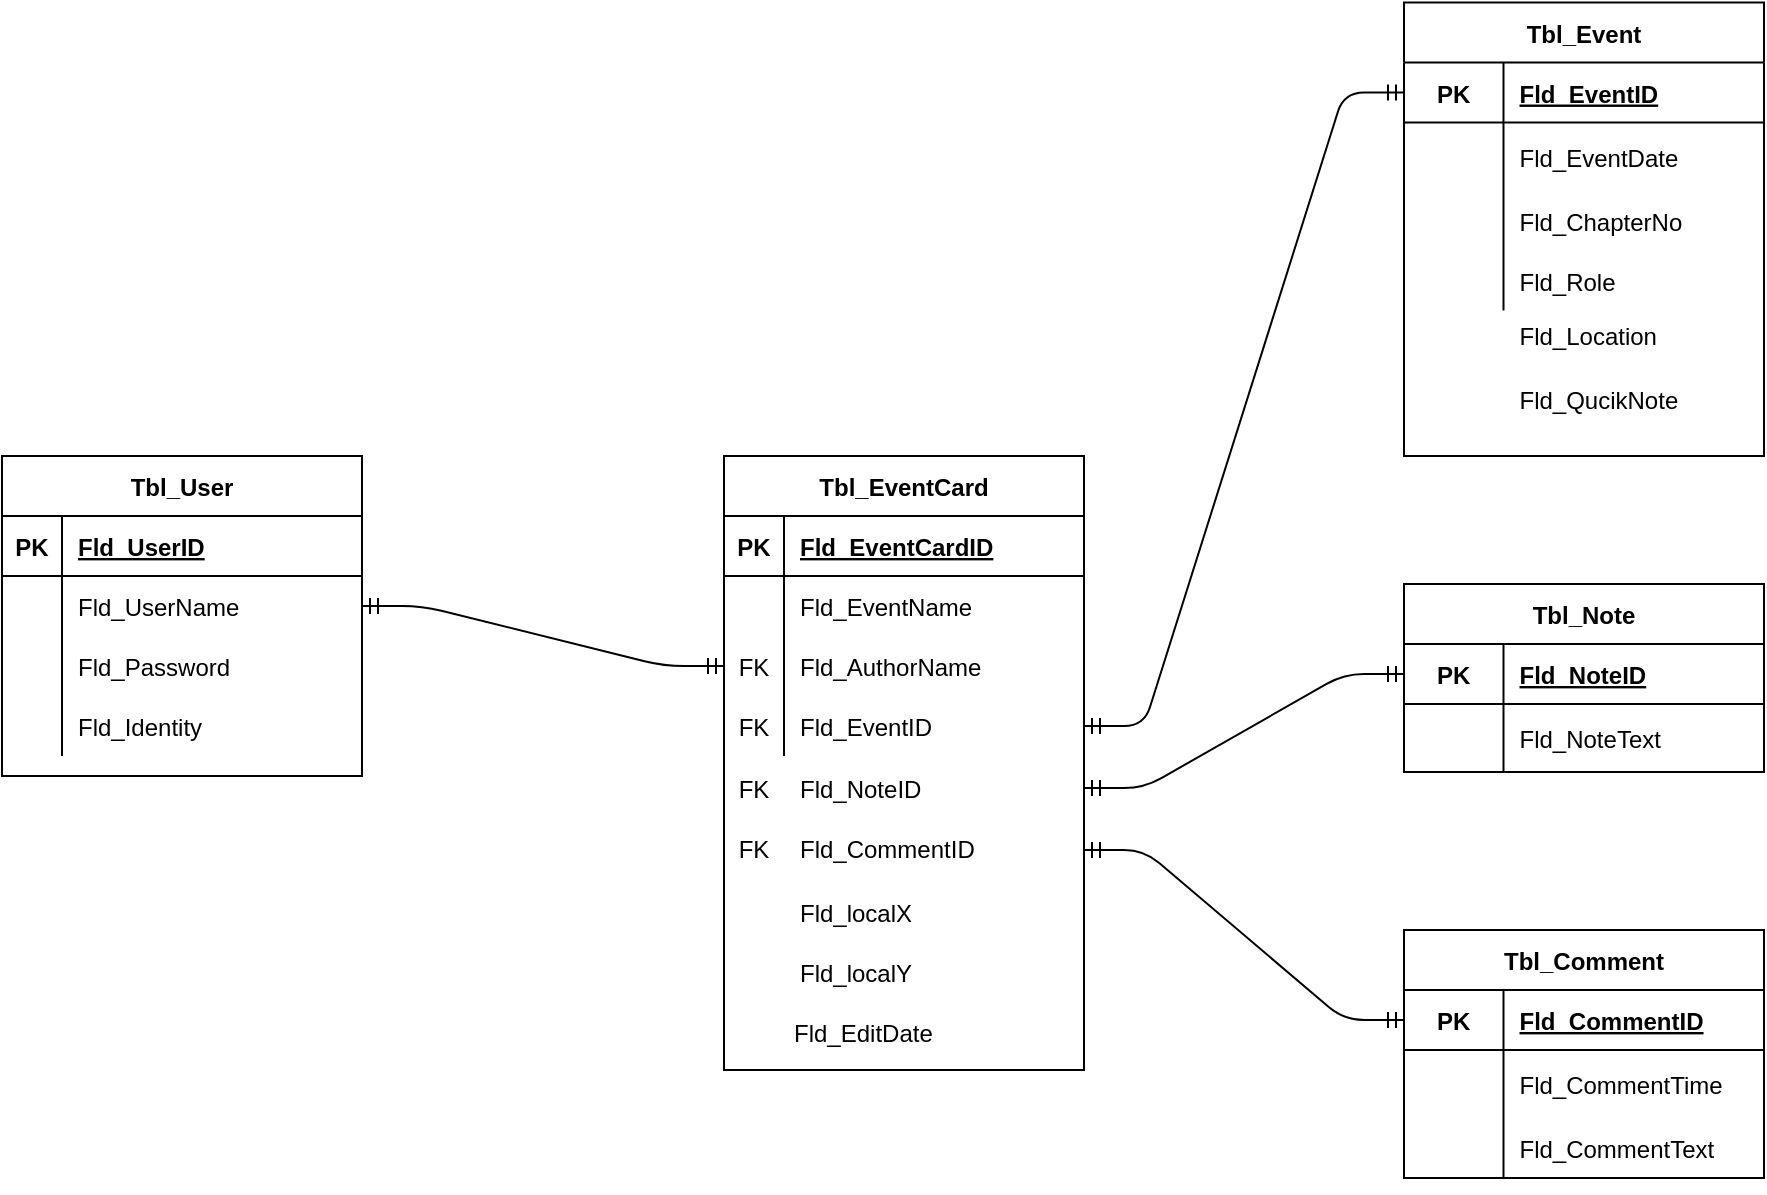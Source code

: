 <mxfile version="14.6.13" type="device"><diagram id="eRUM6BVc9wqLZ-apAKWG" name="Page-1"><mxGraphModel dx="1506" dy="852" grid="0" gridSize="10" guides="1" tooltips="1" connect="1" arrows="1" fold="1" page="0" pageScale="1" pageWidth="850" pageHeight="1100" math="0" shadow="0"><root><mxCell id="0"/><mxCell id="1" parent="0"/><mxCell id="2" value="Tbl_User" style="shape=table;startSize=30;container=1;collapsible=1;childLayout=tableLayout;fixedRows=1;rowLines=0;fontStyle=1;align=center;resizeLast=1;" parent="1" vertex="1"><mxGeometry x="-160" y="331" width="180" height="160" as="geometry"/></mxCell><mxCell id="3" value="" style="shape=partialRectangle;collapsible=0;dropTarget=0;pointerEvents=0;fillColor=none;top=0;left=0;bottom=1;right=0;points=[[0,0.5],[1,0.5]];portConstraint=eastwest;" parent="2" vertex="1"><mxGeometry y="30" width="180" height="30" as="geometry"/></mxCell><mxCell id="4" value="PK" style="shape=partialRectangle;connectable=0;fillColor=none;top=0;left=0;bottom=0;right=0;fontStyle=1;overflow=hidden;" parent="3" vertex="1"><mxGeometry width="30" height="30" as="geometry"/></mxCell><mxCell id="5" value="Fld_UserID" style="shape=partialRectangle;connectable=0;fillColor=none;top=0;left=0;bottom=0;right=0;align=left;spacingLeft=6;fontStyle=5;overflow=hidden;" parent="3" vertex="1"><mxGeometry x="30" width="150" height="30" as="geometry"/></mxCell><mxCell id="6" value="" style="shape=partialRectangle;collapsible=0;dropTarget=0;pointerEvents=0;fillColor=none;top=0;left=0;bottom=0;right=0;points=[[0,0.5],[1,0.5]];portConstraint=eastwest;" parent="2" vertex="1"><mxGeometry y="60" width="180" height="30" as="geometry"/></mxCell><mxCell id="7" value="" style="shape=partialRectangle;connectable=0;fillColor=none;top=0;left=0;bottom=0;right=0;editable=1;overflow=hidden;" parent="6" vertex="1"><mxGeometry width="30" height="30" as="geometry"/></mxCell><mxCell id="8" value="Fld_UserName" style="shape=partialRectangle;connectable=0;fillColor=none;top=0;left=0;bottom=0;right=0;align=left;spacingLeft=6;overflow=hidden;" parent="6" vertex="1"><mxGeometry x="30" width="150" height="30" as="geometry"/></mxCell><mxCell id="9" value="" style="shape=partialRectangle;collapsible=0;dropTarget=0;pointerEvents=0;fillColor=none;top=0;left=0;bottom=0;right=0;points=[[0,0.5],[1,0.5]];portConstraint=eastwest;" parent="2" vertex="1"><mxGeometry y="90" width="180" height="30" as="geometry"/></mxCell><mxCell id="10" value="" style="shape=partialRectangle;connectable=0;fillColor=none;top=0;left=0;bottom=0;right=0;editable=1;overflow=hidden;" parent="9" vertex="1"><mxGeometry width="30" height="30" as="geometry"/></mxCell><mxCell id="11" value="Fld_Password" style="shape=partialRectangle;connectable=0;fillColor=none;top=0;left=0;bottom=0;right=0;align=left;spacingLeft=6;overflow=hidden;" parent="9" vertex="1"><mxGeometry x="30" width="150" height="30" as="geometry"/></mxCell><mxCell id="12" value="" style="shape=partialRectangle;collapsible=0;dropTarget=0;pointerEvents=0;fillColor=none;top=0;left=0;bottom=0;right=0;points=[[0,0.5],[1,0.5]];portConstraint=eastwest;" parent="2" vertex="1"><mxGeometry y="120" width="180" height="30" as="geometry"/></mxCell><mxCell id="13" value="" style="shape=partialRectangle;connectable=0;fillColor=none;top=0;left=0;bottom=0;right=0;editable=1;overflow=hidden;" parent="12" vertex="1"><mxGeometry width="30" height="30" as="geometry"/></mxCell><mxCell id="14" value="Fld_Identity" style="shape=partialRectangle;connectable=0;fillColor=none;top=0;left=0;bottom=0;right=0;align=left;spacingLeft=6;overflow=hidden;" parent="12" vertex="1"><mxGeometry x="30" width="150" height="30" as="geometry"/></mxCell><mxCell id="29" value="" style="edgeStyle=entityRelationEdgeStyle;fontSize=12;html=1;endArrow=ERmandOne;startArrow=ERmandOne;exitX=1;exitY=0.5;exitDx=0;exitDy=0;" parent="1" source="6" target="23" edge="1"><mxGeometry width="100" height="100" relative="1" as="geometry"><mxPoint x="118" y="471" as="sourcePoint"/><mxPoint x="218" y="371" as="targetPoint"/></mxGeometry></mxCell><mxCell id="48" value="" style="edgeStyle=entityRelationEdgeStyle;fontSize=12;html=1;endArrow=ERmandOne;startArrow=ERmandOne;" parent="1" target="31" edge="1"><mxGeometry width="100" height="100" relative="1" as="geometry"><mxPoint x="381" y="497" as="sourcePoint"/><mxPoint x="475" y="694" as="targetPoint"/></mxGeometry></mxCell><mxCell id="49" value="" style="group" parent="1" vertex="1" connectable="0"><mxGeometry x="541" y="104.25" width="180" height="226.75" as="geometry"/></mxCell><mxCell id="50" value="Tbl_Event" style="shape=table;startSize=30;container=1;collapsible=1;childLayout=tableLayout;fixedRows=1;rowLines=0;fontStyle=1;align=center;resizeLast=1;" parent="49" vertex="1"><mxGeometry width="180" height="226.75" as="geometry"/></mxCell><mxCell id="51" value="" style="shape=partialRectangle;collapsible=0;dropTarget=0;pointerEvents=0;fillColor=none;top=0;left=0;bottom=1;right=0;points=[[0,0.5],[1,0.5]];portConstraint=eastwest;" parent="50" vertex="1"><mxGeometry y="30" width="180" height="30" as="geometry"/></mxCell><mxCell id="52" value="PK" style="shape=partialRectangle;connectable=0;fillColor=none;top=0;left=0;bottom=0;right=0;fontStyle=1;overflow=hidden;" parent="51" vertex="1"><mxGeometry width="49.75" height="30" as="geometry"/></mxCell><mxCell id="53" value="Fld_EventID" style="shape=partialRectangle;connectable=0;fillColor=none;top=0;left=0;bottom=0;right=0;align=left;spacingLeft=6;fontStyle=5;overflow=hidden;" parent="51" vertex="1"><mxGeometry x="49.75" width="130.25" height="30" as="geometry"/></mxCell><mxCell id="54" value="" style="shape=partialRectangle;collapsible=0;dropTarget=0;pointerEvents=0;fillColor=none;top=0;left=0;bottom=0;right=0;points=[[0,0.5],[1,0.5]];portConstraint=eastwest;" parent="50" vertex="1"><mxGeometry y="60" width="180" height="34" as="geometry"/></mxCell><mxCell id="55" value="" style="shape=partialRectangle;connectable=0;fillColor=none;top=0;left=0;bottom=0;right=0;editable=1;overflow=hidden;" parent="54" vertex="1"><mxGeometry width="49.75" height="34" as="geometry"/></mxCell><mxCell id="56" value="Fld_EventDate" style="shape=partialRectangle;connectable=0;fillColor=none;top=0;left=0;bottom=0;right=0;align=left;spacingLeft=6;overflow=hidden;" parent="54" vertex="1"><mxGeometry x="49.75" width="130.25" height="34" as="geometry"/></mxCell><mxCell id="57" value="" style="shape=partialRectangle;collapsible=0;dropTarget=0;pointerEvents=0;fillColor=none;top=0;left=0;bottom=0;right=0;points=[[0,0.5],[1,0.5]];portConstraint=eastwest;" parent="50" vertex="1"><mxGeometry y="94" width="180" height="30" as="geometry"/></mxCell><mxCell id="58" value="" style="shape=partialRectangle;connectable=0;fillColor=none;top=0;left=0;bottom=0;right=0;editable=1;overflow=hidden;" parent="57" vertex="1"><mxGeometry width="49.75" height="30" as="geometry"/></mxCell><mxCell id="59" value="Fld_ChapterNo" style="shape=partialRectangle;connectable=0;fillColor=none;top=0;left=0;bottom=0;right=0;align=left;spacingLeft=6;overflow=hidden;" parent="57" vertex="1"><mxGeometry x="49.75" width="130.25" height="30" as="geometry"/></mxCell><mxCell id="60" value="" style="shape=partialRectangle;collapsible=0;dropTarget=0;pointerEvents=0;fillColor=none;top=0;left=0;bottom=0;right=0;points=[[0,0.5],[1,0.5]];portConstraint=eastwest;" parent="50" vertex="1"><mxGeometry y="124" width="180" height="30" as="geometry"/></mxCell><mxCell id="61" value="" style="shape=partialRectangle;connectable=0;fillColor=none;top=0;left=0;bottom=0;right=0;editable=1;overflow=hidden;" parent="60" vertex="1"><mxGeometry width="49.75" height="30" as="geometry"/></mxCell><mxCell id="62" value="Fld_Role" style="shape=partialRectangle;connectable=0;fillColor=none;top=0;left=0;bottom=0;right=0;align=left;spacingLeft=6;overflow=hidden;" parent="60" vertex="1"><mxGeometry x="49.75" width="130.25" height="30" as="geometry"/></mxCell><mxCell id="63" value="Fld_Location" style="shape=partialRectangle;connectable=0;fillColor=none;top=0;left=0;bottom=0;right=0;align=left;spacingLeft=6;overflow=hidden;" parent="49" vertex="1"><mxGeometry x="49.75" y="151" width="130.25" height="30" as="geometry"/></mxCell><mxCell id="64" value="Fld_QucikNote" style="shape=partialRectangle;connectable=0;fillColor=none;top=0;left=0;bottom=0;right=0;align=left;spacingLeft=6;overflow=hidden;" parent="49" vertex="1"><mxGeometry x="49.75" y="183" width="130.25" height="30" as="geometry"/></mxCell><mxCell id="30" value="Tbl_Note" style="shape=table;startSize=30;container=1;collapsible=1;childLayout=tableLayout;fixedRows=1;rowLines=0;fontStyle=1;align=center;resizeLast=1;" parent="1" vertex="1"><mxGeometry x="541" y="395" width="180" height="94" as="geometry"/></mxCell><mxCell id="31" value="" style="shape=partialRectangle;collapsible=0;dropTarget=0;pointerEvents=0;fillColor=none;top=0;left=0;bottom=1;right=0;points=[[0,0.5],[1,0.5]];portConstraint=eastwest;" parent="30" vertex="1"><mxGeometry y="30" width="180" height="30" as="geometry"/></mxCell><mxCell id="32" value="PK" style="shape=partialRectangle;connectable=0;fillColor=none;top=0;left=0;bottom=0;right=0;fontStyle=1;overflow=hidden;" parent="31" vertex="1"><mxGeometry width="49.75" height="30" as="geometry"/></mxCell><mxCell id="33" value="Fld_NoteID" style="shape=partialRectangle;connectable=0;fillColor=none;top=0;left=0;bottom=0;right=0;align=left;spacingLeft=6;fontStyle=5;overflow=hidden;" parent="31" vertex="1"><mxGeometry x="49.75" width="130.25" height="30" as="geometry"/></mxCell><mxCell id="34" value="" style="shape=partialRectangle;collapsible=0;dropTarget=0;pointerEvents=0;fillColor=none;top=0;left=0;bottom=0;right=0;points=[[0,0.5],[1,0.5]];portConstraint=eastwest;" parent="30" vertex="1"><mxGeometry y="60" width="180" height="34" as="geometry"/></mxCell><mxCell id="35" value="" style="shape=partialRectangle;connectable=0;fillColor=none;top=0;left=0;bottom=0;right=0;editable=1;overflow=hidden;" parent="34" vertex="1"><mxGeometry width="49.75" height="34" as="geometry"/></mxCell><mxCell id="36" value="Fld_NoteText" style="shape=partialRectangle;connectable=0;fillColor=none;top=0;left=0;bottom=0;right=0;align=left;spacingLeft=6;overflow=hidden;" parent="34" vertex="1"><mxGeometry x="49.75" width="130.25" height="34" as="geometry"/></mxCell><mxCell id="65" value="" style="edgeStyle=entityRelationEdgeStyle;fontSize=12;html=1;endArrow=ERmandOne;startArrow=ERmandOne;exitX=1;exitY=0.5;exitDx=0;exitDy=0;" parent="1" source="26" target="51" edge="1"><mxGeometry width="100" height="100" relative="1" as="geometry"><mxPoint x="394" y="601" as="sourcePoint"/><mxPoint x="494" y="501" as="targetPoint"/></mxGeometry></mxCell><mxCell id="66" value="" style="group" parent="1" vertex="1" connectable="0"><mxGeometry x="541" y="568" width="180" height="131" as="geometry"/></mxCell><mxCell id="67" value="Tbl_Comment" style="shape=table;startSize=30;container=1;collapsible=1;childLayout=tableLayout;fixedRows=1;rowLines=0;fontStyle=1;align=center;resizeLast=1;" parent="66" vertex="1"><mxGeometry width="180" height="124" as="geometry"/></mxCell><mxCell id="68" value="" style="shape=partialRectangle;collapsible=0;dropTarget=0;pointerEvents=0;fillColor=none;top=0;left=0;bottom=1;right=0;points=[[0,0.5],[1,0.5]];portConstraint=eastwest;" parent="67" vertex="1"><mxGeometry y="30" width="180" height="30" as="geometry"/></mxCell><mxCell id="69" value="PK" style="shape=partialRectangle;connectable=0;fillColor=none;top=0;left=0;bottom=0;right=0;fontStyle=1;overflow=hidden;" parent="68" vertex="1"><mxGeometry width="49.75" height="30" as="geometry"/></mxCell><mxCell id="70" value="Fld_CommentID" style="shape=partialRectangle;connectable=0;fillColor=none;top=0;left=0;bottom=0;right=0;align=left;spacingLeft=6;fontStyle=5;overflow=hidden;" parent="68" vertex="1"><mxGeometry x="49.75" width="130.25" height="30" as="geometry"/></mxCell><mxCell id="71" value="" style="shape=partialRectangle;collapsible=0;dropTarget=0;pointerEvents=0;fillColor=none;top=0;left=0;bottom=0;right=0;points=[[0,0.5],[1,0.5]];portConstraint=eastwest;" parent="67" vertex="1"><mxGeometry y="60" width="180" height="34" as="geometry"/></mxCell><mxCell id="72" value="" style="shape=partialRectangle;connectable=0;fillColor=none;top=0;left=0;bottom=0;right=0;editable=1;overflow=hidden;" parent="71" vertex="1"><mxGeometry width="49.75" height="34" as="geometry"/></mxCell><mxCell id="73" value="Fld_CommentTime" style="shape=partialRectangle;connectable=0;fillColor=none;top=0;left=0;bottom=0;right=0;align=left;spacingLeft=6;overflow=hidden;" parent="71" vertex="1"><mxGeometry x="49.75" width="130.25" height="34" as="geometry"/></mxCell><mxCell id="74" value="" style="shape=partialRectangle;collapsible=0;dropTarget=0;pointerEvents=0;fillColor=none;top=0;left=0;bottom=0;right=0;points=[[0,0.5],[1,0.5]];portConstraint=eastwest;" parent="67" vertex="1"><mxGeometry y="94" width="180" height="30" as="geometry"/></mxCell><mxCell id="75" value="" style="shape=partialRectangle;connectable=0;fillColor=none;top=0;left=0;bottom=0;right=0;editable=1;overflow=hidden;" parent="74" vertex="1"><mxGeometry width="49.75" height="30" as="geometry"/></mxCell><mxCell id="76" value="Fld_CommentText" style="shape=partialRectangle;connectable=0;fillColor=none;top=0;left=0;bottom=0;right=0;align=left;spacingLeft=6;overflow=hidden;" parent="74" vertex="1"><mxGeometry x="49.75" width="130.25" height="30" as="geometry"/></mxCell><mxCell id="82" value="" style="edgeStyle=entityRelationEdgeStyle;fontSize=12;html=1;endArrow=ERmandOne;startArrow=ERmandOne;" parent="1" target="68" edge="1"><mxGeometry width="100" height="100" relative="1" as="geometry"><mxPoint x="381" y="528" as="sourcePoint"/><mxPoint x="551" y="450" as="targetPoint"/></mxGeometry></mxCell><mxCell id="94" value="" style="group" parent="1" vertex="1" connectable="0"><mxGeometry x="201" y="331" width="180" height="307" as="geometry"/></mxCell><mxCell id="16" value="Tbl_EventCard" style="shape=table;startSize=30;container=1;collapsible=1;childLayout=tableLayout;fixedRows=1;rowLines=0;fontStyle=1;align=center;resizeLast=1;" parent="94" vertex="1"><mxGeometry width="180" height="307" as="geometry"/></mxCell><mxCell id="17" value="" style="shape=partialRectangle;collapsible=0;dropTarget=0;pointerEvents=0;fillColor=none;top=0;left=0;bottom=1;right=0;points=[[0,0.5],[1,0.5]];portConstraint=eastwest;" parent="16" vertex="1"><mxGeometry y="30" width="180" height="30" as="geometry"/></mxCell><mxCell id="18" value="PK" style="shape=partialRectangle;connectable=0;fillColor=none;top=0;left=0;bottom=0;right=0;fontStyle=1;overflow=hidden;" parent="17" vertex="1"><mxGeometry width="30" height="30" as="geometry"/></mxCell><mxCell id="19" value="Fld_EventCardID" style="shape=partialRectangle;connectable=0;fillColor=none;top=0;left=0;bottom=0;right=0;align=left;spacingLeft=6;fontStyle=5;overflow=hidden;" parent="17" vertex="1"><mxGeometry x="30" width="150" height="30" as="geometry"/></mxCell><mxCell id="20" value="" style="shape=partialRectangle;collapsible=0;dropTarget=0;pointerEvents=0;fillColor=none;top=0;left=0;bottom=0;right=0;points=[[0,0.5],[1,0.5]];portConstraint=eastwest;" parent="16" vertex="1"><mxGeometry y="60" width="180" height="30" as="geometry"/></mxCell><mxCell id="21" value="" style="shape=partialRectangle;connectable=0;fillColor=none;top=0;left=0;bottom=0;right=0;editable=1;overflow=hidden;" parent="20" vertex="1"><mxGeometry width="30" height="30" as="geometry"/></mxCell><mxCell id="22" value="Fld_EventName" style="shape=partialRectangle;connectable=0;fillColor=none;top=0;left=0;bottom=0;right=0;align=left;spacingLeft=6;overflow=hidden;" parent="20" vertex="1"><mxGeometry x="30" width="150" height="30" as="geometry"/></mxCell><mxCell id="23" value="" style="shape=partialRectangle;collapsible=0;dropTarget=0;pointerEvents=0;fillColor=none;top=0;left=0;bottom=0;right=0;points=[[0,0.5],[1,0.5]];portConstraint=eastwest;" parent="16" vertex="1"><mxGeometry y="90" width="180" height="30" as="geometry"/></mxCell><mxCell id="24" value="FK" style="shape=partialRectangle;connectable=0;fillColor=none;top=0;left=0;bottom=0;right=0;editable=1;overflow=hidden;" parent="23" vertex="1"><mxGeometry width="30" height="30" as="geometry"/></mxCell><mxCell id="25" value="Fld_AuthorName" style="shape=partialRectangle;connectable=0;fillColor=none;top=0;left=0;bottom=0;right=0;align=left;spacingLeft=6;overflow=hidden;" parent="23" vertex="1"><mxGeometry x="30" width="150" height="30" as="geometry"/></mxCell><mxCell id="26" value="" style="shape=partialRectangle;collapsible=0;dropTarget=0;pointerEvents=0;fillColor=none;top=0;left=0;bottom=0;right=0;points=[[0,0.5],[1,0.5]];portConstraint=eastwest;" parent="16" vertex="1"><mxGeometry y="120" width="180" height="30" as="geometry"/></mxCell><mxCell id="27" value="FK" style="shape=partialRectangle;connectable=0;fillColor=none;top=0;left=0;bottom=0;right=0;editable=1;overflow=hidden;" parent="26" vertex="1"><mxGeometry width="30" height="30" as="geometry"/></mxCell><mxCell id="28" value="Fld_EventID" style="shape=partialRectangle;connectable=0;fillColor=none;top=0;left=0;bottom=0;right=0;align=left;spacingLeft=6;overflow=hidden;" parent="26" vertex="1"><mxGeometry x="30" width="150" height="30" as="geometry"/></mxCell><mxCell id="83" value="Fld_NoteID" style="shape=partialRectangle;connectable=0;fillColor=none;top=0;left=0;bottom=0;right=0;align=left;spacingLeft=6;overflow=hidden;" parent="94" vertex="1"><mxGeometry x="30" y="151" width="150" height="30" as="geometry"/></mxCell><mxCell id="84" value="Fld_CommentID" style="shape=partialRectangle;connectable=0;fillColor=none;top=0;left=0;bottom=0;right=0;align=left;spacingLeft=6;overflow=hidden;" parent="94" vertex="1"><mxGeometry x="30" y="181" width="150" height="30" as="geometry"/></mxCell><mxCell id="89" value="FK" style="shape=partialRectangle;connectable=0;fillColor=none;top=0;left=0;bottom=0;right=0;editable=1;overflow=hidden;" parent="94" vertex="1"><mxGeometry y="151" width="30" height="30" as="geometry"/></mxCell><mxCell id="90" value="FK" style="shape=partialRectangle;connectable=0;fillColor=none;top=0;left=0;bottom=0;right=0;editable=1;overflow=hidden;" parent="94" vertex="1"><mxGeometry y="181" width="30" height="30" as="geometry"/></mxCell><mxCell id="91" value="" style="shape=partialRectangle;connectable=0;fillColor=none;top=0;left=0;bottom=0;right=0;editable=1;overflow=hidden;" parent="94" vertex="1"><mxGeometry y="211" width="30" height="30" as="geometry"/></mxCell><mxCell id="92" value="Fld_localX" style="shape=partialRectangle;connectable=0;fillColor=none;top=0;left=0;bottom=0;right=0;align=left;spacingLeft=6;overflow=hidden;" parent="94" vertex="1"><mxGeometry x="30" y="213" width="150" height="30" as="geometry"/></mxCell><mxCell id="93" value="Fld_localY" style="shape=partialRectangle;connectable=0;fillColor=none;top=0;left=0;bottom=0;right=0;align=left;spacingLeft=6;overflow=hidden;" parent="94" vertex="1"><mxGeometry x="30" y="243" width="150" height="30" as="geometry"/></mxCell><mxCell id="OyQMOINN-hJ7bI0nwxsA-94" value="Fld_EditDate" style="shape=partialRectangle;connectable=0;fillColor=none;top=0;left=0;bottom=0;right=0;align=left;spacingLeft=6;overflow=hidden;" vertex="1" parent="94"><mxGeometry x="27" y="273" width="150" height="30" as="geometry"/></mxCell></root></mxGraphModel></diagram></mxfile>